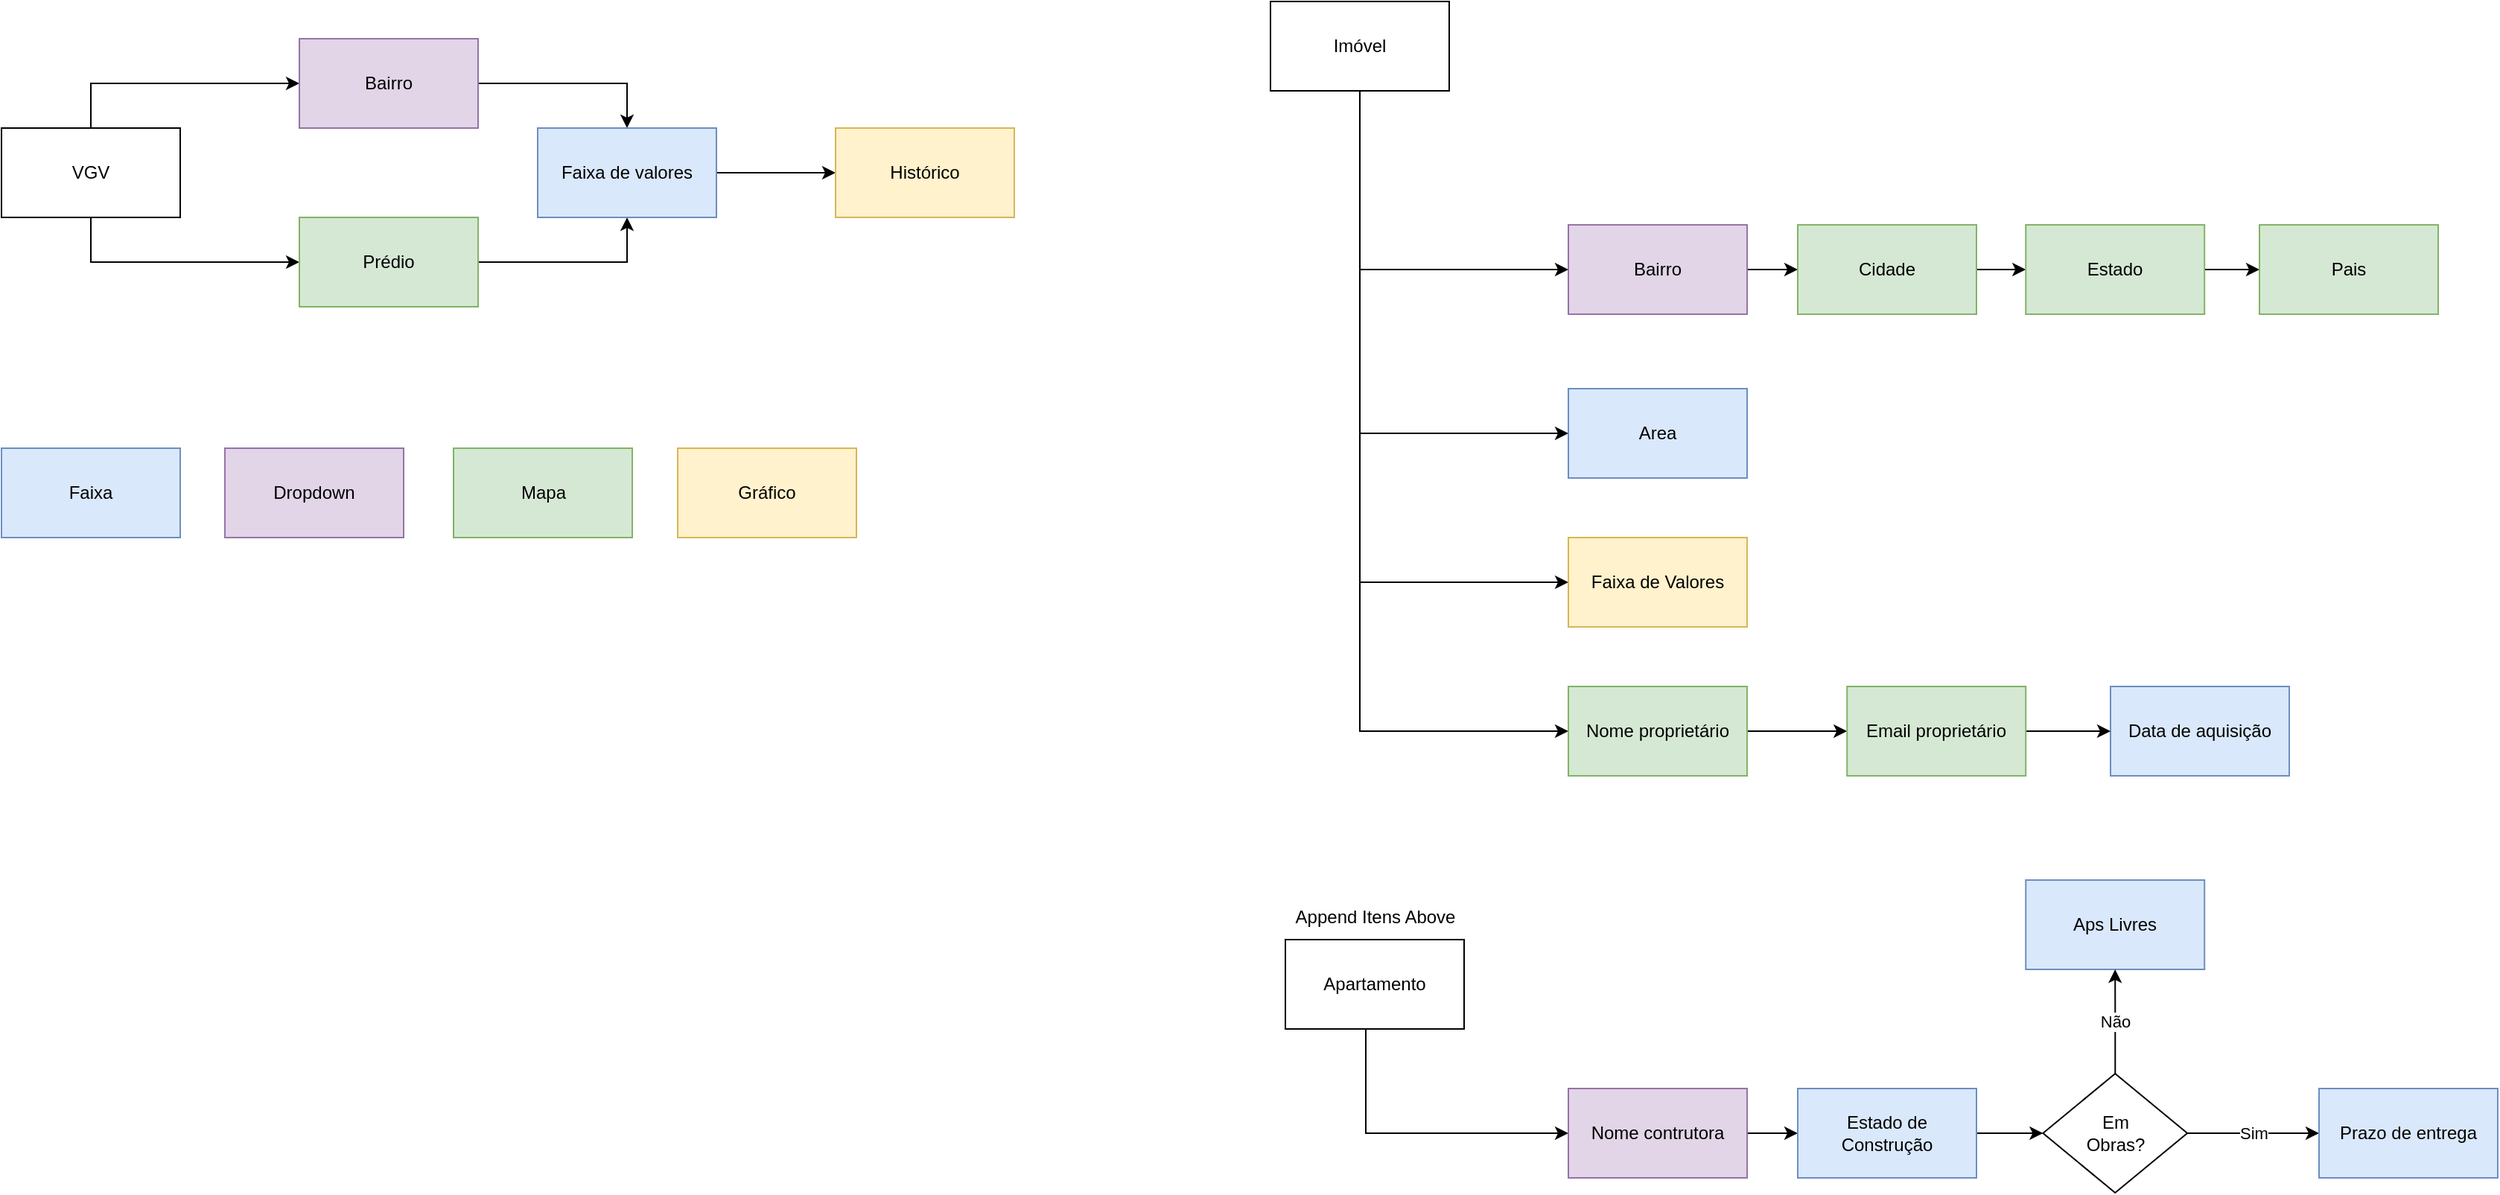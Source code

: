 <mxfile version="21.2.1" type="github">
  <diagram name="Página-1" id="X1SR5UVKhu_VrHy2df17">
    <mxGraphModel dx="765" dy="426" grid="1" gridSize="10" guides="1" tooltips="1" connect="1" arrows="1" fold="1" page="1" pageScale="1" pageWidth="827" pageHeight="1169" math="0" shadow="0">
      <root>
        <mxCell id="0" />
        <mxCell id="1" parent="0" />
        <mxCell id="u7Nqwbn4WW6QDTQy_n_I-3" value="" style="edgeStyle=orthogonalEdgeStyle;rounded=0;orthogonalLoop=1;jettySize=auto;html=1;exitX=0.5;exitY=1;exitDx=0;exitDy=0;" parent="1" source="u7Nqwbn4WW6QDTQy_n_I-1" target="u7Nqwbn4WW6QDTQy_n_I-2" edge="1">
          <mxGeometry relative="1" as="geometry" />
        </mxCell>
        <mxCell id="u7Nqwbn4WW6QDTQy_n_I-6" style="edgeStyle=orthogonalEdgeStyle;rounded=0;orthogonalLoop=1;jettySize=auto;html=1;entryX=0;entryY=0.5;entryDx=0;entryDy=0;" parent="1" source="u7Nqwbn4WW6QDTQy_n_I-1" target="u7Nqwbn4WW6QDTQy_n_I-4" edge="1">
          <mxGeometry relative="1" as="geometry">
            <Array as="points">
              <mxPoint x="134" y="135" />
            </Array>
          </mxGeometry>
        </mxCell>
        <mxCell id="u7Nqwbn4WW6QDTQy_n_I-1" value="VGV" style="rounded=0;whiteSpace=wrap;html=1;" parent="1" vertex="1">
          <mxGeometry x="74" y="165" width="120" height="60" as="geometry" />
        </mxCell>
        <mxCell id="u7Nqwbn4WW6QDTQy_n_I-41" style="edgeStyle=orthogonalEdgeStyle;rounded=0;orthogonalLoop=1;jettySize=auto;html=1;entryX=0.5;entryY=1;entryDx=0;entryDy=0;" parent="1" source="u7Nqwbn4WW6QDTQy_n_I-2" target="u7Nqwbn4WW6QDTQy_n_I-20" edge="1">
          <mxGeometry relative="1" as="geometry" />
        </mxCell>
        <mxCell id="u7Nqwbn4WW6QDTQy_n_I-2" value="Prédio" style="rounded=0;whiteSpace=wrap;html=1;fillColor=#d5e8d4;strokeColor=#82b366;" parent="1" vertex="1">
          <mxGeometry x="274" y="225" width="120" height="60" as="geometry" />
        </mxCell>
        <mxCell id="u7Nqwbn4WW6QDTQy_n_I-40" style="edgeStyle=orthogonalEdgeStyle;rounded=0;orthogonalLoop=1;jettySize=auto;html=1;entryX=0.5;entryY=0;entryDx=0;entryDy=0;" parent="1" source="u7Nqwbn4WW6QDTQy_n_I-4" target="u7Nqwbn4WW6QDTQy_n_I-20" edge="1">
          <mxGeometry relative="1" as="geometry" />
        </mxCell>
        <mxCell id="u7Nqwbn4WW6QDTQy_n_I-4" value="Bairro" style="rounded=0;whiteSpace=wrap;html=1;fillColor=#e1d5e7;strokeColor=#9673a6;" parent="1" vertex="1">
          <mxGeometry x="274" y="105" width="120" height="60" as="geometry" />
        </mxCell>
        <mxCell id="u7Nqwbn4WW6QDTQy_n_I-9" value="" style="edgeStyle=orthogonalEdgeStyle;rounded=0;orthogonalLoop=1;jettySize=auto;html=1;exitX=0.5;exitY=1;exitDx=0;exitDy=0;" parent="1" source="u7Nqwbn4WW6QDTQy_n_I-7" target="u7Nqwbn4WW6QDTQy_n_I-8" edge="1">
          <mxGeometry relative="1" as="geometry">
            <Array as="points">
              <mxPoint x="986" y="260" />
            </Array>
          </mxGeometry>
        </mxCell>
        <mxCell id="FEzXsBAmq7CoBRCfmrTz-11" style="edgeStyle=orthogonalEdgeStyle;rounded=0;orthogonalLoop=1;jettySize=auto;html=1;exitX=0.5;exitY=1;exitDx=0;exitDy=0;entryX=0;entryY=0.5;entryDx=0;entryDy=0;" edge="1" parent="1" source="u7Nqwbn4WW6QDTQy_n_I-7" target="FEzXsBAmq7CoBRCfmrTz-2">
          <mxGeometry relative="1" as="geometry" />
        </mxCell>
        <mxCell id="FEzXsBAmq7CoBRCfmrTz-20" style="edgeStyle=orthogonalEdgeStyle;rounded=0;orthogonalLoop=1;jettySize=auto;html=1;exitX=0.5;exitY=1;exitDx=0;exitDy=0;entryX=0;entryY=0.5;entryDx=0;entryDy=0;" edge="1" parent="1" source="u7Nqwbn4WW6QDTQy_n_I-7" target="FEzXsBAmq7CoBRCfmrTz-3">
          <mxGeometry relative="1" as="geometry" />
        </mxCell>
        <mxCell id="FEzXsBAmq7CoBRCfmrTz-21" style="edgeStyle=orthogonalEdgeStyle;rounded=0;orthogonalLoop=1;jettySize=auto;html=1;exitX=0.5;exitY=1;exitDx=0;exitDy=0;entryX=0;entryY=0.5;entryDx=0;entryDy=0;" edge="1" parent="1" source="u7Nqwbn4WW6QDTQy_n_I-7" target="FEzXsBAmq7CoBRCfmrTz-4">
          <mxGeometry relative="1" as="geometry" />
        </mxCell>
        <mxCell id="u7Nqwbn4WW6QDTQy_n_I-7" value="Imóvel" style="rounded=0;whiteSpace=wrap;html=1;" parent="1" vertex="1">
          <mxGeometry x="926.0" y="80" width="120" height="60" as="geometry" />
        </mxCell>
        <mxCell id="FEzXsBAmq7CoBRCfmrTz-33" value="" style="edgeStyle=orthogonalEdgeStyle;rounded=0;orthogonalLoop=1;jettySize=auto;html=1;" edge="1" parent="1" source="u7Nqwbn4WW6QDTQy_n_I-8" target="FEzXsBAmq7CoBRCfmrTz-26">
          <mxGeometry relative="1" as="geometry" />
        </mxCell>
        <mxCell id="u7Nqwbn4WW6QDTQy_n_I-8" value="Bairro" style="rounded=0;whiteSpace=wrap;html=1;fillColor=#e1d5e7;strokeColor=#9673a6;" parent="1" vertex="1">
          <mxGeometry x="1126" y="230" width="120" height="60" as="geometry" />
        </mxCell>
        <mxCell id="u7Nqwbn4WW6QDTQy_n_I-45" value="" style="edgeStyle=orthogonalEdgeStyle;rounded=0;orthogonalLoop=1;jettySize=auto;html=1;" parent="1" source="u7Nqwbn4WW6QDTQy_n_I-20" target="u7Nqwbn4WW6QDTQy_n_I-44" edge="1">
          <mxGeometry relative="1" as="geometry" />
        </mxCell>
        <mxCell id="u7Nqwbn4WW6QDTQy_n_I-20" value="Faixa de valores" style="rounded=0;whiteSpace=wrap;html=1;fillColor=#dae8fc;strokeColor=#6c8ebf;" parent="1" vertex="1">
          <mxGeometry x="434" y="165" width="120" height="60" as="geometry" />
        </mxCell>
        <mxCell id="u7Nqwbn4WW6QDTQy_n_I-44" value="Histórico" style="rounded=0;whiteSpace=wrap;html=1;fillColor=#fff2cc;strokeColor=#d6b656;" parent="1" vertex="1">
          <mxGeometry x="634" y="165" width="120" height="60" as="geometry" />
        </mxCell>
        <mxCell id="u7Nqwbn4WW6QDTQy_n_I-47" value="Dropdown" style="rounded=0;whiteSpace=wrap;html=1;fillColor=#e1d5e7;strokeColor=#9673a6;" parent="1" vertex="1">
          <mxGeometry x="224" y="380" width="120" height="60" as="geometry" />
        </mxCell>
        <mxCell id="u7Nqwbn4WW6QDTQy_n_I-48" value="Mapa" style="rounded=0;whiteSpace=wrap;html=1;fillColor=#d5e8d4;strokeColor=#82b366;" parent="1" vertex="1">
          <mxGeometry x="377.5" y="380" width="120" height="60" as="geometry" />
        </mxCell>
        <mxCell id="u7Nqwbn4WW6QDTQy_n_I-49" value="Gráfico" style="rounded=0;whiteSpace=wrap;html=1;fillColor=#fff2cc;strokeColor=#d6b656;" parent="1" vertex="1">
          <mxGeometry x="528" y="380" width="120" height="60" as="geometry" />
        </mxCell>
        <mxCell id="u7Nqwbn4WW6QDTQy_n_I-50" value="Faixa" style="rounded=0;whiteSpace=wrap;html=1;fillColor=#dae8fc;strokeColor=#6c8ebf;" parent="1" vertex="1">
          <mxGeometry x="74" y="380" width="120" height="60" as="geometry" />
        </mxCell>
        <mxCell id="FEzXsBAmq7CoBRCfmrTz-2" value="Area" style="rounded=0;whiteSpace=wrap;html=1;fillColor=#dae8fc;strokeColor=#6c8ebf;" vertex="1" parent="1">
          <mxGeometry x="1126" y="340" width="120" height="60" as="geometry" />
        </mxCell>
        <mxCell id="FEzXsBAmq7CoBRCfmrTz-3" value="Faixa de Valores" style="rounded=0;whiteSpace=wrap;html=1;fillColor=#fff2cc;strokeColor=#d6b656;" vertex="1" parent="1">
          <mxGeometry x="1126" y="440" width="120" height="60" as="geometry" />
        </mxCell>
        <mxCell id="FEzXsBAmq7CoBRCfmrTz-35" value="" style="edgeStyle=orthogonalEdgeStyle;rounded=0;orthogonalLoop=1;jettySize=auto;html=1;" edge="1" parent="1" source="FEzXsBAmq7CoBRCfmrTz-4" target="FEzXsBAmq7CoBRCfmrTz-34">
          <mxGeometry relative="1" as="geometry" />
        </mxCell>
        <mxCell id="FEzXsBAmq7CoBRCfmrTz-4" value="Nome proprietário" style="rounded=0;whiteSpace=wrap;html=1;fillColor=#d5e8d4;strokeColor=#82b366;" vertex="1" parent="1">
          <mxGeometry x="1126" y="540" width="120" height="60" as="geometry" />
        </mxCell>
        <mxCell id="FEzXsBAmq7CoBRCfmrTz-10" value="Data de aquisição" style="rounded=0;whiteSpace=wrap;html=1;fillColor=#dae8fc;strokeColor=#6c8ebf;" vertex="1" parent="1">
          <mxGeometry x="1490" y="540" width="120" height="60" as="geometry" />
        </mxCell>
        <mxCell id="FEzXsBAmq7CoBRCfmrTz-16" value="Aps Livres" style="rounded=0;whiteSpace=wrap;html=1;fillColor=#dae8fc;strokeColor=#6c8ebf;" vertex="1" parent="1">
          <mxGeometry x="1433.11" y="670" width="120" height="60" as="geometry" />
        </mxCell>
        <mxCell id="FEzXsBAmq7CoBRCfmrTz-29" value="" style="edgeStyle=orthogonalEdgeStyle;rounded=0;orthogonalLoop=1;jettySize=auto;html=1;" edge="1" parent="1" source="FEzXsBAmq7CoBRCfmrTz-26" target="FEzXsBAmq7CoBRCfmrTz-27">
          <mxGeometry relative="1" as="geometry" />
        </mxCell>
        <mxCell id="FEzXsBAmq7CoBRCfmrTz-26" value="Cidade" style="rounded=0;whiteSpace=wrap;html=1;fillColor=#d5e8d4;strokeColor=#82b366;" vertex="1" parent="1">
          <mxGeometry x="1280" y="230" width="120" height="60" as="geometry" />
        </mxCell>
        <mxCell id="FEzXsBAmq7CoBRCfmrTz-31" value="" style="edgeStyle=orthogonalEdgeStyle;rounded=0;orthogonalLoop=1;jettySize=auto;html=1;" edge="1" parent="1" source="FEzXsBAmq7CoBRCfmrTz-27" target="FEzXsBAmq7CoBRCfmrTz-30">
          <mxGeometry relative="1" as="geometry" />
        </mxCell>
        <mxCell id="FEzXsBAmq7CoBRCfmrTz-27" value="Estado" style="rounded=0;whiteSpace=wrap;html=1;fillColor=#d5e8d4;strokeColor=#82b366;" vertex="1" parent="1">
          <mxGeometry x="1433.11" y="230" width="120" height="60" as="geometry" />
        </mxCell>
        <mxCell id="FEzXsBAmq7CoBRCfmrTz-30" value="Pais" style="rounded=0;whiteSpace=wrap;html=1;fillColor=#d5e8d4;strokeColor=#82b366;" vertex="1" parent="1">
          <mxGeometry x="1590" y="230" width="120" height="60" as="geometry" />
        </mxCell>
        <mxCell id="FEzXsBAmq7CoBRCfmrTz-36" value="" style="edgeStyle=orthogonalEdgeStyle;rounded=0;orthogonalLoop=1;jettySize=auto;html=1;" edge="1" parent="1" source="FEzXsBAmq7CoBRCfmrTz-34" target="FEzXsBAmq7CoBRCfmrTz-10">
          <mxGeometry relative="1" as="geometry" />
        </mxCell>
        <mxCell id="FEzXsBAmq7CoBRCfmrTz-34" value="Email proprietário" style="rounded=0;whiteSpace=wrap;html=1;fillColor=#d5e8d4;strokeColor=#82b366;" vertex="1" parent="1">
          <mxGeometry x="1313.11" y="540" width="120" height="60" as="geometry" />
        </mxCell>
        <mxCell id="FEzXsBAmq7CoBRCfmrTz-41" style="edgeStyle=orthogonalEdgeStyle;rounded=0;orthogonalLoop=1;jettySize=auto;html=1;entryX=0;entryY=0.5;entryDx=0;entryDy=0;" edge="1" parent="1" source="FEzXsBAmq7CoBRCfmrTz-37" target="FEzXsBAmq7CoBRCfmrTz-39">
          <mxGeometry relative="1" as="geometry">
            <Array as="points">
              <mxPoint x="990" y="840" />
            </Array>
          </mxGeometry>
        </mxCell>
        <mxCell id="FEzXsBAmq7CoBRCfmrTz-37" value="Apartamento" style="rounded=0;whiteSpace=wrap;html=1;" vertex="1" parent="1">
          <mxGeometry x="936.0" y="710" width="120" height="60" as="geometry" />
        </mxCell>
        <mxCell id="FEzXsBAmq7CoBRCfmrTz-44" value="" style="edgeStyle=orthogonalEdgeStyle;rounded=0;orthogonalLoop=1;jettySize=auto;html=1;" edge="1" parent="1" source="FEzXsBAmq7CoBRCfmrTz-39" target="FEzXsBAmq7CoBRCfmrTz-43">
          <mxGeometry relative="1" as="geometry" />
        </mxCell>
        <mxCell id="FEzXsBAmq7CoBRCfmrTz-39" value="Nome contrutora" style="rounded=0;whiteSpace=wrap;html=1;fillColor=#e1d5e7;strokeColor=#9673a6;" vertex="1" parent="1">
          <mxGeometry x="1126" y="810" width="120" height="60" as="geometry" />
        </mxCell>
        <mxCell id="FEzXsBAmq7CoBRCfmrTz-49" value="" style="edgeStyle=orthogonalEdgeStyle;rounded=0;orthogonalLoop=1;jettySize=auto;html=1;" edge="1" parent="1" source="FEzXsBAmq7CoBRCfmrTz-43" target="FEzXsBAmq7CoBRCfmrTz-46">
          <mxGeometry relative="1" as="geometry" />
        </mxCell>
        <mxCell id="FEzXsBAmq7CoBRCfmrTz-43" value="Estado de&lt;br&gt;Construção" style="rounded=0;whiteSpace=wrap;html=1;fillColor=#dae8fc;strokeColor=#6c8ebf;" vertex="1" parent="1">
          <mxGeometry x="1280" y="810" width="120" height="60" as="geometry" />
        </mxCell>
        <mxCell id="FEzXsBAmq7CoBRCfmrTz-48" value="Sim" style="edgeStyle=orthogonalEdgeStyle;rounded=0;orthogonalLoop=1;jettySize=auto;html=1;" edge="1" parent="1" source="FEzXsBAmq7CoBRCfmrTz-46" target="FEzXsBAmq7CoBRCfmrTz-47">
          <mxGeometry relative="1" as="geometry" />
        </mxCell>
        <mxCell id="FEzXsBAmq7CoBRCfmrTz-50" value="Não" style="edgeStyle=orthogonalEdgeStyle;rounded=0;orthogonalLoop=1;jettySize=auto;html=1;" edge="1" parent="1" source="FEzXsBAmq7CoBRCfmrTz-46" target="FEzXsBAmq7CoBRCfmrTz-16">
          <mxGeometry relative="1" as="geometry" />
        </mxCell>
        <mxCell id="FEzXsBAmq7CoBRCfmrTz-46" value="Em&lt;br&gt;Obras?" style="rhombus;whiteSpace=wrap;html=1;" vertex="1" parent="1">
          <mxGeometry x="1444.67" y="800" width="96.89" height="80" as="geometry" />
        </mxCell>
        <mxCell id="FEzXsBAmq7CoBRCfmrTz-47" value="Prazo de entrega" style="rounded=0;whiteSpace=wrap;html=1;fillColor=#dae8fc;strokeColor=#6c8ebf;" vertex="1" parent="1">
          <mxGeometry x="1630.0" y="810" width="120" height="60" as="geometry" />
        </mxCell>
        <mxCell id="FEzXsBAmq7CoBRCfmrTz-51" value="Append Itens Above" style="text;html=1;align=center;verticalAlign=middle;resizable=0;points=[];autosize=1;strokeColor=none;fillColor=none;" vertex="1" parent="1">
          <mxGeometry x="931" y="680" width="130" height="30" as="geometry" />
        </mxCell>
      </root>
    </mxGraphModel>
  </diagram>
</mxfile>
